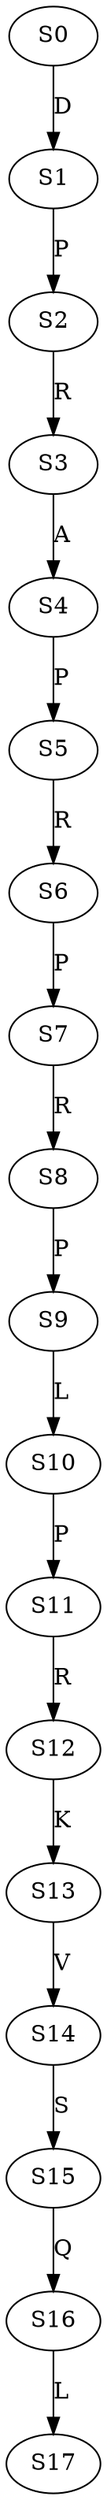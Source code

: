 strict digraph  {
	S0 -> S1 [ label = D ];
	S1 -> S2 [ label = P ];
	S2 -> S3 [ label = R ];
	S3 -> S4 [ label = A ];
	S4 -> S5 [ label = P ];
	S5 -> S6 [ label = R ];
	S6 -> S7 [ label = P ];
	S7 -> S8 [ label = R ];
	S8 -> S9 [ label = P ];
	S9 -> S10 [ label = L ];
	S10 -> S11 [ label = P ];
	S11 -> S12 [ label = R ];
	S12 -> S13 [ label = K ];
	S13 -> S14 [ label = V ];
	S14 -> S15 [ label = S ];
	S15 -> S16 [ label = Q ];
	S16 -> S17 [ label = L ];
}
